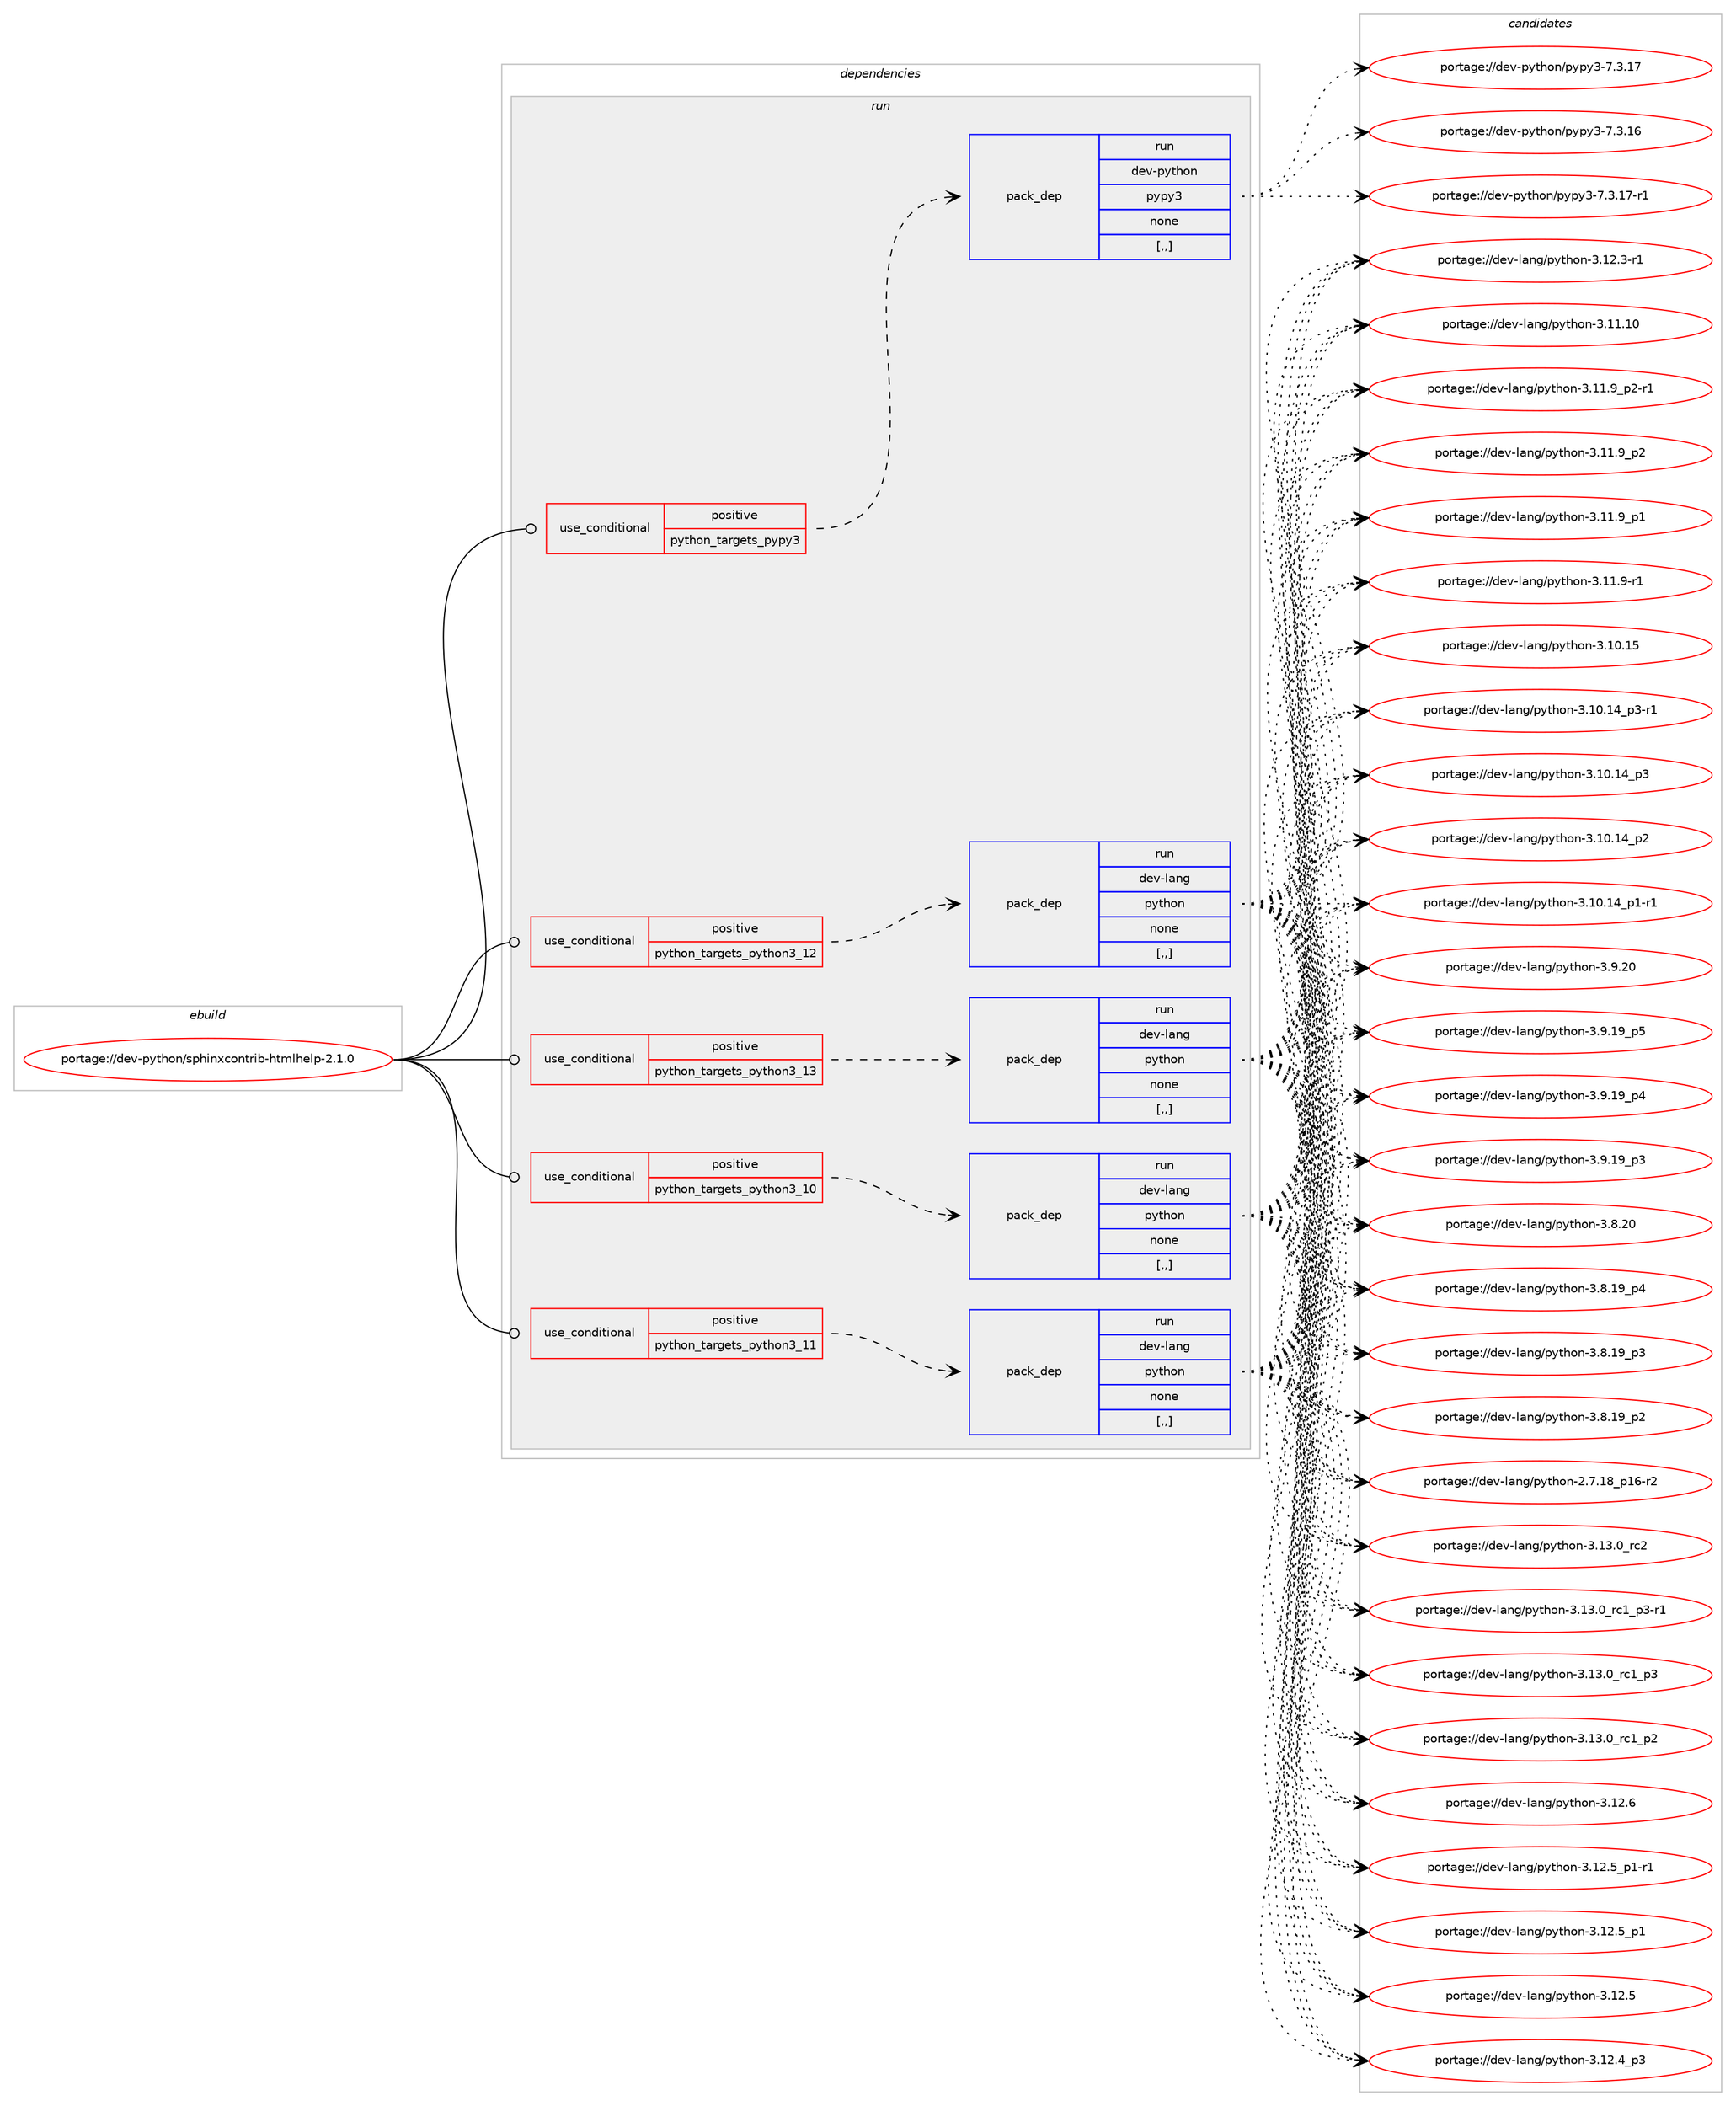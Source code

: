 digraph prolog {

# *************
# Graph options
# *************

newrank=true;
concentrate=true;
compound=true;
graph [rankdir=LR,fontname=Helvetica,fontsize=10,ranksep=1.5];#, ranksep=2.5, nodesep=0.2];
edge  [arrowhead=vee];
node  [fontname=Helvetica,fontsize=10];

# **********
# The ebuild
# **********

subgraph cluster_leftcol {
color=gray;
label=<<i>ebuild</i>>;
id [label="portage://dev-python/sphinxcontrib-htmlhelp-2.1.0", color=red, width=4, href="../dev-python/sphinxcontrib-htmlhelp-2.1.0.svg"];
}

# ****************
# The dependencies
# ****************

subgraph cluster_midcol {
color=gray;
label=<<i>dependencies</i>>;
subgraph cluster_compile {
fillcolor="#eeeeee";
style=filled;
label=<<i>compile</i>>;
}
subgraph cluster_compileandrun {
fillcolor="#eeeeee";
style=filled;
label=<<i>compile and run</i>>;
}
subgraph cluster_run {
fillcolor="#eeeeee";
style=filled;
label=<<i>run</i>>;
subgraph cond170556 {
dependency659459 [label=<<TABLE BORDER="0" CELLBORDER="1" CELLSPACING="0" CELLPADDING="4"><TR><TD ROWSPAN="3" CELLPADDING="10">use_conditional</TD></TR><TR><TD>positive</TD></TR><TR><TD>python_targets_pypy3</TD></TR></TABLE>>, shape=none, color=red];
subgraph pack484041 {
dependency659460 [label=<<TABLE BORDER="0" CELLBORDER="1" CELLSPACING="0" CELLPADDING="4" WIDTH="220"><TR><TD ROWSPAN="6" CELLPADDING="30">pack_dep</TD></TR><TR><TD WIDTH="110">run</TD></TR><TR><TD>dev-python</TD></TR><TR><TD>pypy3</TD></TR><TR><TD>none</TD></TR><TR><TD>[,,]</TD></TR></TABLE>>, shape=none, color=blue];
}
dependency659459:e -> dependency659460:w [weight=20,style="dashed",arrowhead="vee"];
}
id:e -> dependency659459:w [weight=20,style="solid",arrowhead="odot"];
subgraph cond170557 {
dependency659461 [label=<<TABLE BORDER="0" CELLBORDER="1" CELLSPACING="0" CELLPADDING="4"><TR><TD ROWSPAN="3" CELLPADDING="10">use_conditional</TD></TR><TR><TD>positive</TD></TR><TR><TD>python_targets_python3_10</TD></TR></TABLE>>, shape=none, color=red];
subgraph pack484042 {
dependency659462 [label=<<TABLE BORDER="0" CELLBORDER="1" CELLSPACING="0" CELLPADDING="4" WIDTH="220"><TR><TD ROWSPAN="6" CELLPADDING="30">pack_dep</TD></TR><TR><TD WIDTH="110">run</TD></TR><TR><TD>dev-lang</TD></TR><TR><TD>python</TD></TR><TR><TD>none</TD></TR><TR><TD>[,,]</TD></TR></TABLE>>, shape=none, color=blue];
}
dependency659461:e -> dependency659462:w [weight=20,style="dashed",arrowhead="vee"];
}
id:e -> dependency659461:w [weight=20,style="solid",arrowhead="odot"];
subgraph cond170558 {
dependency659463 [label=<<TABLE BORDER="0" CELLBORDER="1" CELLSPACING="0" CELLPADDING="4"><TR><TD ROWSPAN="3" CELLPADDING="10">use_conditional</TD></TR><TR><TD>positive</TD></TR><TR><TD>python_targets_python3_11</TD></TR></TABLE>>, shape=none, color=red];
subgraph pack484043 {
dependency659464 [label=<<TABLE BORDER="0" CELLBORDER="1" CELLSPACING="0" CELLPADDING="4" WIDTH="220"><TR><TD ROWSPAN="6" CELLPADDING="30">pack_dep</TD></TR><TR><TD WIDTH="110">run</TD></TR><TR><TD>dev-lang</TD></TR><TR><TD>python</TD></TR><TR><TD>none</TD></TR><TR><TD>[,,]</TD></TR></TABLE>>, shape=none, color=blue];
}
dependency659463:e -> dependency659464:w [weight=20,style="dashed",arrowhead="vee"];
}
id:e -> dependency659463:w [weight=20,style="solid",arrowhead="odot"];
subgraph cond170559 {
dependency659465 [label=<<TABLE BORDER="0" CELLBORDER="1" CELLSPACING="0" CELLPADDING="4"><TR><TD ROWSPAN="3" CELLPADDING="10">use_conditional</TD></TR><TR><TD>positive</TD></TR><TR><TD>python_targets_python3_12</TD></TR></TABLE>>, shape=none, color=red];
subgraph pack484044 {
dependency659466 [label=<<TABLE BORDER="0" CELLBORDER="1" CELLSPACING="0" CELLPADDING="4" WIDTH="220"><TR><TD ROWSPAN="6" CELLPADDING="30">pack_dep</TD></TR><TR><TD WIDTH="110">run</TD></TR><TR><TD>dev-lang</TD></TR><TR><TD>python</TD></TR><TR><TD>none</TD></TR><TR><TD>[,,]</TD></TR></TABLE>>, shape=none, color=blue];
}
dependency659465:e -> dependency659466:w [weight=20,style="dashed",arrowhead="vee"];
}
id:e -> dependency659465:w [weight=20,style="solid",arrowhead="odot"];
subgraph cond170560 {
dependency659467 [label=<<TABLE BORDER="0" CELLBORDER="1" CELLSPACING="0" CELLPADDING="4"><TR><TD ROWSPAN="3" CELLPADDING="10">use_conditional</TD></TR><TR><TD>positive</TD></TR><TR><TD>python_targets_python3_13</TD></TR></TABLE>>, shape=none, color=red];
subgraph pack484045 {
dependency659468 [label=<<TABLE BORDER="0" CELLBORDER="1" CELLSPACING="0" CELLPADDING="4" WIDTH="220"><TR><TD ROWSPAN="6" CELLPADDING="30">pack_dep</TD></TR><TR><TD WIDTH="110">run</TD></TR><TR><TD>dev-lang</TD></TR><TR><TD>python</TD></TR><TR><TD>none</TD></TR><TR><TD>[,,]</TD></TR></TABLE>>, shape=none, color=blue];
}
dependency659467:e -> dependency659468:w [weight=20,style="dashed",arrowhead="vee"];
}
id:e -> dependency659467:w [weight=20,style="solid",arrowhead="odot"];
}
}

# **************
# The candidates
# **************

subgraph cluster_choices {
rank=same;
color=gray;
label=<<i>candidates</i>>;

subgraph choice484041 {
color=black;
nodesep=1;
choice100101118451121211161041111104711212111212151455546514649554511449 [label="portage://dev-python/pypy3-7.3.17-r1", color=red, width=4,href="../dev-python/pypy3-7.3.17-r1.svg"];
choice10010111845112121116104111110471121211121215145554651464955 [label="portage://dev-python/pypy3-7.3.17", color=red, width=4,href="../dev-python/pypy3-7.3.17.svg"];
choice10010111845112121116104111110471121211121215145554651464954 [label="portage://dev-python/pypy3-7.3.16", color=red, width=4,href="../dev-python/pypy3-7.3.16.svg"];
dependency659460:e -> choice100101118451121211161041111104711212111212151455546514649554511449:w [style=dotted,weight="100"];
dependency659460:e -> choice10010111845112121116104111110471121211121215145554651464955:w [style=dotted,weight="100"];
dependency659460:e -> choice10010111845112121116104111110471121211121215145554651464954:w [style=dotted,weight="100"];
}
subgraph choice484042 {
color=black;
nodesep=1;
choice10010111845108971101034711212111610411111045514649514648951149950 [label="portage://dev-lang/python-3.13.0_rc2", color=red, width=4,href="../dev-lang/python-3.13.0_rc2.svg"];
choice1001011184510897110103471121211161041111104551464951464895114994995112514511449 [label="portage://dev-lang/python-3.13.0_rc1_p3-r1", color=red, width=4,href="../dev-lang/python-3.13.0_rc1_p3-r1.svg"];
choice100101118451089711010347112121116104111110455146495146489511499499511251 [label="portage://dev-lang/python-3.13.0_rc1_p3", color=red, width=4,href="../dev-lang/python-3.13.0_rc1_p3.svg"];
choice100101118451089711010347112121116104111110455146495146489511499499511250 [label="portage://dev-lang/python-3.13.0_rc1_p2", color=red, width=4,href="../dev-lang/python-3.13.0_rc1_p2.svg"];
choice10010111845108971101034711212111610411111045514649504654 [label="portage://dev-lang/python-3.12.6", color=red, width=4,href="../dev-lang/python-3.12.6.svg"];
choice1001011184510897110103471121211161041111104551464950465395112494511449 [label="portage://dev-lang/python-3.12.5_p1-r1", color=red, width=4,href="../dev-lang/python-3.12.5_p1-r1.svg"];
choice100101118451089711010347112121116104111110455146495046539511249 [label="portage://dev-lang/python-3.12.5_p1", color=red, width=4,href="../dev-lang/python-3.12.5_p1.svg"];
choice10010111845108971101034711212111610411111045514649504653 [label="portage://dev-lang/python-3.12.5", color=red, width=4,href="../dev-lang/python-3.12.5.svg"];
choice100101118451089711010347112121116104111110455146495046529511251 [label="portage://dev-lang/python-3.12.4_p3", color=red, width=4,href="../dev-lang/python-3.12.4_p3.svg"];
choice100101118451089711010347112121116104111110455146495046514511449 [label="portage://dev-lang/python-3.12.3-r1", color=red, width=4,href="../dev-lang/python-3.12.3-r1.svg"];
choice1001011184510897110103471121211161041111104551464949464948 [label="portage://dev-lang/python-3.11.10", color=red, width=4,href="../dev-lang/python-3.11.10.svg"];
choice1001011184510897110103471121211161041111104551464949465795112504511449 [label="portage://dev-lang/python-3.11.9_p2-r1", color=red, width=4,href="../dev-lang/python-3.11.9_p2-r1.svg"];
choice100101118451089711010347112121116104111110455146494946579511250 [label="portage://dev-lang/python-3.11.9_p2", color=red, width=4,href="../dev-lang/python-3.11.9_p2.svg"];
choice100101118451089711010347112121116104111110455146494946579511249 [label="portage://dev-lang/python-3.11.9_p1", color=red, width=4,href="../dev-lang/python-3.11.9_p1.svg"];
choice100101118451089711010347112121116104111110455146494946574511449 [label="portage://dev-lang/python-3.11.9-r1", color=red, width=4,href="../dev-lang/python-3.11.9-r1.svg"];
choice1001011184510897110103471121211161041111104551464948464953 [label="portage://dev-lang/python-3.10.15", color=red, width=4,href="../dev-lang/python-3.10.15.svg"];
choice100101118451089711010347112121116104111110455146494846495295112514511449 [label="portage://dev-lang/python-3.10.14_p3-r1", color=red, width=4,href="../dev-lang/python-3.10.14_p3-r1.svg"];
choice10010111845108971101034711212111610411111045514649484649529511251 [label="portage://dev-lang/python-3.10.14_p3", color=red, width=4,href="../dev-lang/python-3.10.14_p3.svg"];
choice10010111845108971101034711212111610411111045514649484649529511250 [label="portage://dev-lang/python-3.10.14_p2", color=red, width=4,href="../dev-lang/python-3.10.14_p2.svg"];
choice100101118451089711010347112121116104111110455146494846495295112494511449 [label="portage://dev-lang/python-3.10.14_p1-r1", color=red, width=4,href="../dev-lang/python-3.10.14_p1-r1.svg"];
choice10010111845108971101034711212111610411111045514657465048 [label="portage://dev-lang/python-3.9.20", color=red, width=4,href="../dev-lang/python-3.9.20.svg"];
choice100101118451089711010347112121116104111110455146574649579511253 [label="portage://dev-lang/python-3.9.19_p5", color=red, width=4,href="../dev-lang/python-3.9.19_p5.svg"];
choice100101118451089711010347112121116104111110455146574649579511252 [label="portage://dev-lang/python-3.9.19_p4", color=red, width=4,href="../dev-lang/python-3.9.19_p4.svg"];
choice100101118451089711010347112121116104111110455146574649579511251 [label="portage://dev-lang/python-3.9.19_p3", color=red, width=4,href="../dev-lang/python-3.9.19_p3.svg"];
choice10010111845108971101034711212111610411111045514656465048 [label="portage://dev-lang/python-3.8.20", color=red, width=4,href="../dev-lang/python-3.8.20.svg"];
choice100101118451089711010347112121116104111110455146564649579511252 [label="portage://dev-lang/python-3.8.19_p4", color=red, width=4,href="../dev-lang/python-3.8.19_p4.svg"];
choice100101118451089711010347112121116104111110455146564649579511251 [label="portage://dev-lang/python-3.8.19_p3", color=red, width=4,href="../dev-lang/python-3.8.19_p3.svg"];
choice100101118451089711010347112121116104111110455146564649579511250 [label="portage://dev-lang/python-3.8.19_p2", color=red, width=4,href="../dev-lang/python-3.8.19_p2.svg"];
choice100101118451089711010347112121116104111110455046554649569511249544511450 [label="portage://dev-lang/python-2.7.18_p16-r2", color=red, width=4,href="../dev-lang/python-2.7.18_p16-r2.svg"];
dependency659462:e -> choice10010111845108971101034711212111610411111045514649514648951149950:w [style=dotted,weight="100"];
dependency659462:e -> choice1001011184510897110103471121211161041111104551464951464895114994995112514511449:w [style=dotted,weight="100"];
dependency659462:e -> choice100101118451089711010347112121116104111110455146495146489511499499511251:w [style=dotted,weight="100"];
dependency659462:e -> choice100101118451089711010347112121116104111110455146495146489511499499511250:w [style=dotted,weight="100"];
dependency659462:e -> choice10010111845108971101034711212111610411111045514649504654:w [style=dotted,weight="100"];
dependency659462:e -> choice1001011184510897110103471121211161041111104551464950465395112494511449:w [style=dotted,weight="100"];
dependency659462:e -> choice100101118451089711010347112121116104111110455146495046539511249:w [style=dotted,weight="100"];
dependency659462:e -> choice10010111845108971101034711212111610411111045514649504653:w [style=dotted,weight="100"];
dependency659462:e -> choice100101118451089711010347112121116104111110455146495046529511251:w [style=dotted,weight="100"];
dependency659462:e -> choice100101118451089711010347112121116104111110455146495046514511449:w [style=dotted,weight="100"];
dependency659462:e -> choice1001011184510897110103471121211161041111104551464949464948:w [style=dotted,weight="100"];
dependency659462:e -> choice1001011184510897110103471121211161041111104551464949465795112504511449:w [style=dotted,weight="100"];
dependency659462:e -> choice100101118451089711010347112121116104111110455146494946579511250:w [style=dotted,weight="100"];
dependency659462:e -> choice100101118451089711010347112121116104111110455146494946579511249:w [style=dotted,weight="100"];
dependency659462:e -> choice100101118451089711010347112121116104111110455146494946574511449:w [style=dotted,weight="100"];
dependency659462:e -> choice1001011184510897110103471121211161041111104551464948464953:w [style=dotted,weight="100"];
dependency659462:e -> choice100101118451089711010347112121116104111110455146494846495295112514511449:w [style=dotted,weight="100"];
dependency659462:e -> choice10010111845108971101034711212111610411111045514649484649529511251:w [style=dotted,weight="100"];
dependency659462:e -> choice10010111845108971101034711212111610411111045514649484649529511250:w [style=dotted,weight="100"];
dependency659462:e -> choice100101118451089711010347112121116104111110455146494846495295112494511449:w [style=dotted,weight="100"];
dependency659462:e -> choice10010111845108971101034711212111610411111045514657465048:w [style=dotted,weight="100"];
dependency659462:e -> choice100101118451089711010347112121116104111110455146574649579511253:w [style=dotted,weight="100"];
dependency659462:e -> choice100101118451089711010347112121116104111110455146574649579511252:w [style=dotted,weight="100"];
dependency659462:e -> choice100101118451089711010347112121116104111110455146574649579511251:w [style=dotted,weight="100"];
dependency659462:e -> choice10010111845108971101034711212111610411111045514656465048:w [style=dotted,weight="100"];
dependency659462:e -> choice100101118451089711010347112121116104111110455146564649579511252:w [style=dotted,weight="100"];
dependency659462:e -> choice100101118451089711010347112121116104111110455146564649579511251:w [style=dotted,weight="100"];
dependency659462:e -> choice100101118451089711010347112121116104111110455146564649579511250:w [style=dotted,weight="100"];
dependency659462:e -> choice100101118451089711010347112121116104111110455046554649569511249544511450:w [style=dotted,weight="100"];
}
subgraph choice484043 {
color=black;
nodesep=1;
choice10010111845108971101034711212111610411111045514649514648951149950 [label="portage://dev-lang/python-3.13.0_rc2", color=red, width=4,href="../dev-lang/python-3.13.0_rc2.svg"];
choice1001011184510897110103471121211161041111104551464951464895114994995112514511449 [label="portage://dev-lang/python-3.13.0_rc1_p3-r1", color=red, width=4,href="../dev-lang/python-3.13.0_rc1_p3-r1.svg"];
choice100101118451089711010347112121116104111110455146495146489511499499511251 [label="portage://dev-lang/python-3.13.0_rc1_p3", color=red, width=4,href="../dev-lang/python-3.13.0_rc1_p3.svg"];
choice100101118451089711010347112121116104111110455146495146489511499499511250 [label="portage://dev-lang/python-3.13.0_rc1_p2", color=red, width=4,href="../dev-lang/python-3.13.0_rc1_p2.svg"];
choice10010111845108971101034711212111610411111045514649504654 [label="portage://dev-lang/python-3.12.6", color=red, width=4,href="../dev-lang/python-3.12.6.svg"];
choice1001011184510897110103471121211161041111104551464950465395112494511449 [label="portage://dev-lang/python-3.12.5_p1-r1", color=red, width=4,href="../dev-lang/python-3.12.5_p1-r1.svg"];
choice100101118451089711010347112121116104111110455146495046539511249 [label="portage://dev-lang/python-3.12.5_p1", color=red, width=4,href="../dev-lang/python-3.12.5_p1.svg"];
choice10010111845108971101034711212111610411111045514649504653 [label="portage://dev-lang/python-3.12.5", color=red, width=4,href="../dev-lang/python-3.12.5.svg"];
choice100101118451089711010347112121116104111110455146495046529511251 [label="portage://dev-lang/python-3.12.4_p3", color=red, width=4,href="../dev-lang/python-3.12.4_p3.svg"];
choice100101118451089711010347112121116104111110455146495046514511449 [label="portage://dev-lang/python-3.12.3-r1", color=red, width=4,href="../dev-lang/python-3.12.3-r1.svg"];
choice1001011184510897110103471121211161041111104551464949464948 [label="portage://dev-lang/python-3.11.10", color=red, width=4,href="../dev-lang/python-3.11.10.svg"];
choice1001011184510897110103471121211161041111104551464949465795112504511449 [label="portage://dev-lang/python-3.11.9_p2-r1", color=red, width=4,href="../dev-lang/python-3.11.9_p2-r1.svg"];
choice100101118451089711010347112121116104111110455146494946579511250 [label="portage://dev-lang/python-3.11.9_p2", color=red, width=4,href="../dev-lang/python-3.11.9_p2.svg"];
choice100101118451089711010347112121116104111110455146494946579511249 [label="portage://dev-lang/python-3.11.9_p1", color=red, width=4,href="../dev-lang/python-3.11.9_p1.svg"];
choice100101118451089711010347112121116104111110455146494946574511449 [label="portage://dev-lang/python-3.11.9-r1", color=red, width=4,href="../dev-lang/python-3.11.9-r1.svg"];
choice1001011184510897110103471121211161041111104551464948464953 [label="portage://dev-lang/python-3.10.15", color=red, width=4,href="../dev-lang/python-3.10.15.svg"];
choice100101118451089711010347112121116104111110455146494846495295112514511449 [label="portage://dev-lang/python-3.10.14_p3-r1", color=red, width=4,href="../dev-lang/python-3.10.14_p3-r1.svg"];
choice10010111845108971101034711212111610411111045514649484649529511251 [label="portage://dev-lang/python-3.10.14_p3", color=red, width=4,href="../dev-lang/python-3.10.14_p3.svg"];
choice10010111845108971101034711212111610411111045514649484649529511250 [label="portage://dev-lang/python-3.10.14_p2", color=red, width=4,href="../dev-lang/python-3.10.14_p2.svg"];
choice100101118451089711010347112121116104111110455146494846495295112494511449 [label="portage://dev-lang/python-3.10.14_p1-r1", color=red, width=4,href="../dev-lang/python-3.10.14_p1-r1.svg"];
choice10010111845108971101034711212111610411111045514657465048 [label="portage://dev-lang/python-3.9.20", color=red, width=4,href="../dev-lang/python-3.9.20.svg"];
choice100101118451089711010347112121116104111110455146574649579511253 [label="portage://dev-lang/python-3.9.19_p5", color=red, width=4,href="../dev-lang/python-3.9.19_p5.svg"];
choice100101118451089711010347112121116104111110455146574649579511252 [label="portage://dev-lang/python-3.9.19_p4", color=red, width=4,href="../dev-lang/python-3.9.19_p4.svg"];
choice100101118451089711010347112121116104111110455146574649579511251 [label="portage://dev-lang/python-3.9.19_p3", color=red, width=4,href="../dev-lang/python-3.9.19_p3.svg"];
choice10010111845108971101034711212111610411111045514656465048 [label="portage://dev-lang/python-3.8.20", color=red, width=4,href="../dev-lang/python-3.8.20.svg"];
choice100101118451089711010347112121116104111110455146564649579511252 [label="portage://dev-lang/python-3.8.19_p4", color=red, width=4,href="../dev-lang/python-3.8.19_p4.svg"];
choice100101118451089711010347112121116104111110455146564649579511251 [label="portage://dev-lang/python-3.8.19_p3", color=red, width=4,href="../dev-lang/python-3.8.19_p3.svg"];
choice100101118451089711010347112121116104111110455146564649579511250 [label="portage://dev-lang/python-3.8.19_p2", color=red, width=4,href="../dev-lang/python-3.8.19_p2.svg"];
choice100101118451089711010347112121116104111110455046554649569511249544511450 [label="portage://dev-lang/python-2.7.18_p16-r2", color=red, width=4,href="../dev-lang/python-2.7.18_p16-r2.svg"];
dependency659464:e -> choice10010111845108971101034711212111610411111045514649514648951149950:w [style=dotted,weight="100"];
dependency659464:e -> choice1001011184510897110103471121211161041111104551464951464895114994995112514511449:w [style=dotted,weight="100"];
dependency659464:e -> choice100101118451089711010347112121116104111110455146495146489511499499511251:w [style=dotted,weight="100"];
dependency659464:e -> choice100101118451089711010347112121116104111110455146495146489511499499511250:w [style=dotted,weight="100"];
dependency659464:e -> choice10010111845108971101034711212111610411111045514649504654:w [style=dotted,weight="100"];
dependency659464:e -> choice1001011184510897110103471121211161041111104551464950465395112494511449:w [style=dotted,weight="100"];
dependency659464:e -> choice100101118451089711010347112121116104111110455146495046539511249:w [style=dotted,weight="100"];
dependency659464:e -> choice10010111845108971101034711212111610411111045514649504653:w [style=dotted,weight="100"];
dependency659464:e -> choice100101118451089711010347112121116104111110455146495046529511251:w [style=dotted,weight="100"];
dependency659464:e -> choice100101118451089711010347112121116104111110455146495046514511449:w [style=dotted,weight="100"];
dependency659464:e -> choice1001011184510897110103471121211161041111104551464949464948:w [style=dotted,weight="100"];
dependency659464:e -> choice1001011184510897110103471121211161041111104551464949465795112504511449:w [style=dotted,weight="100"];
dependency659464:e -> choice100101118451089711010347112121116104111110455146494946579511250:w [style=dotted,weight="100"];
dependency659464:e -> choice100101118451089711010347112121116104111110455146494946579511249:w [style=dotted,weight="100"];
dependency659464:e -> choice100101118451089711010347112121116104111110455146494946574511449:w [style=dotted,weight="100"];
dependency659464:e -> choice1001011184510897110103471121211161041111104551464948464953:w [style=dotted,weight="100"];
dependency659464:e -> choice100101118451089711010347112121116104111110455146494846495295112514511449:w [style=dotted,weight="100"];
dependency659464:e -> choice10010111845108971101034711212111610411111045514649484649529511251:w [style=dotted,weight="100"];
dependency659464:e -> choice10010111845108971101034711212111610411111045514649484649529511250:w [style=dotted,weight="100"];
dependency659464:e -> choice100101118451089711010347112121116104111110455146494846495295112494511449:w [style=dotted,weight="100"];
dependency659464:e -> choice10010111845108971101034711212111610411111045514657465048:w [style=dotted,weight="100"];
dependency659464:e -> choice100101118451089711010347112121116104111110455146574649579511253:w [style=dotted,weight="100"];
dependency659464:e -> choice100101118451089711010347112121116104111110455146574649579511252:w [style=dotted,weight="100"];
dependency659464:e -> choice100101118451089711010347112121116104111110455146574649579511251:w [style=dotted,weight="100"];
dependency659464:e -> choice10010111845108971101034711212111610411111045514656465048:w [style=dotted,weight="100"];
dependency659464:e -> choice100101118451089711010347112121116104111110455146564649579511252:w [style=dotted,weight="100"];
dependency659464:e -> choice100101118451089711010347112121116104111110455146564649579511251:w [style=dotted,weight="100"];
dependency659464:e -> choice100101118451089711010347112121116104111110455146564649579511250:w [style=dotted,weight="100"];
dependency659464:e -> choice100101118451089711010347112121116104111110455046554649569511249544511450:w [style=dotted,weight="100"];
}
subgraph choice484044 {
color=black;
nodesep=1;
choice10010111845108971101034711212111610411111045514649514648951149950 [label="portage://dev-lang/python-3.13.0_rc2", color=red, width=4,href="../dev-lang/python-3.13.0_rc2.svg"];
choice1001011184510897110103471121211161041111104551464951464895114994995112514511449 [label="portage://dev-lang/python-3.13.0_rc1_p3-r1", color=red, width=4,href="../dev-lang/python-3.13.0_rc1_p3-r1.svg"];
choice100101118451089711010347112121116104111110455146495146489511499499511251 [label="portage://dev-lang/python-3.13.0_rc1_p3", color=red, width=4,href="../dev-lang/python-3.13.0_rc1_p3.svg"];
choice100101118451089711010347112121116104111110455146495146489511499499511250 [label="portage://dev-lang/python-3.13.0_rc1_p2", color=red, width=4,href="../dev-lang/python-3.13.0_rc1_p2.svg"];
choice10010111845108971101034711212111610411111045514649504654 [label="portage://dev-lang/python-3.12.6", color=red, width=4,href="../dev-lang/python-3.12.6.svg"];
choice1001011184510897110103471121211161041111104551464950465395112494511449 [label="portage://dev-lang/python-3.12.5_p1-r1", color=red, width=4,href="../dev-lang/python-3.12.5_p1-r1.svg"];
choice100101118451089711010347112121116104111110455146495046539511249 [label="portage://dev-lang/python-3.12.5_p1", color=red, width=4,href="../dev-lang/python-3.12.5_p1.svg"];
choice10010111845108971101034711212111610411111045514649504653 [label="portage://dev-lang/python-3.12.5", color=red, width=4,href="../dev-lang/python-3.12.5.svg"];
choice100101118451089711010347112121116104111110455146495046529511251 [label="portage://dev-lang/python-3.12.4_p3", color=red, width=4,href="../dev-lang/python-3.12.4_p3.svg"];
choice100101118451089711010347112121116104111110455146495046514511449 [label="portage://dev-lang/python-3.12.3-r1", color=red, width=4,href="../dev-lang/python-3.12.3-r1.svg"];
choice1001011184510897110103471121211161041111104551464949464948 [label="portage://dev-lang/python-3.11.10", color=red, width=4,href="../dev-lang/python-3.11.10.svg"];
choice1001011184510897110103471121211161041111104551464949465795112504511449 [label="portage://dev-lang/python-3.11.9_p2-r1", color=red, width=4,href="../dev-lang/python-3.11.9_p2-r1.svg"];
choice100101118451089711010347112121116104111110455146494946579511250 [label="portage://dev-lang/python-3.11.9_p2", color=red, width=4,href="../dev-lang/python-3.11.9_p2.svg"];
choice100101118451089711010347112121116104111110455146494946579511249 [label="portage://dev-lang/python-3.11.9_p1", color=red, width=4,href="../dev-lang/python-3.11.9_p1.svg"];
choice100101118451089711010347112121116104111110455146494946574511449 [label="portage://dev-lang/python-3.11.9-r1", color=red, width=4,href="../dev-lang/python-3.11.9-r1.svg"];
choice1001011184510897110103471121211161041111104551464948464953 [label="portage://dev-lang/python-3.10.15", color=red, width=4,href="../dev-lang/python-3.10.15.svg"];
choice100101118451089711010347112121116104111110455146494846495295112514511449 [label="portage://dev-lang/python-3.10.14_p3-r1", color=red, width=4,href="../dev-lang/python-3.10.14_p3-r1.svg"];
choice10010111845108971101034711212111610411111045514649484649529511251 [label="portage://dev-lang/python-3.10.14_p3", color=red, width=4,href="../dev-lang/python-3.10.14_p3.svg"];
choice10010111845108971101034711212111610411111045514649484649529511250 [label="portage://dev-lang/python-3.10.14_p2", color=red, width=4,href="../dev-lang/python-3.10.14_p2.svg"];
choice100101118451089711010347112121116104111110455146494846495295112494511449 [label="portage://dev-lang/python-3.10.14_p1-r1", color=red, width=4,href="../dev-lang/python-3.10.14_p1-r1.svg"];
choice10010111845108971101034711212111610411111045514657465048 [label="portage://dev-lang/python-3.9.20", color=red, width=4,href="../dev-lang/python-3.9.20.svg"];
choice100101118451089711010347112121116104111110455146574649579511253 [label="portage://dev-lang/python-3.9.19_p5", color=red, width=4,href="../dev-lang/python-3.9.19_p5.svg"];
choice100101118451089711010347112121116104111110455146574649579511252 [label="portage://dev-lang/python-3.9.19_p4", color=red, width=4,href="../dev-lang/python-3.9.19_p4.svg"];
choice100101118451089711010347112121116104111110455146574649579511251 [label="portage://dev-lang/python-3.9.19_p3", color=red, width=4,href="../dev-lang/python-3.9.19_p3.svg"];
choice10010111845108971101034711212111610411111045514656465048 [label="portage://dev-lang/python-3.8.20", color=red, width=4,href="../dev-lang/python-3.8.20.svg"];
choice100101118451089711010347112121116104111110455146564649579511252 [label="portage://dev-lang/python-3.8.19_p4", color=red, width=4,href="../dev-lang/python-3.8.19_p4.svg"];
choice100101118451089711010347112121116104111110455146564649579511251 [label="portage://dev-lang/python-3.8.19_p3", color=red, width=4,href="../dev-lang/python-3.8.19_p3.svg"];
choice100101118451089711010347112121116104111110455146564649579511250 [label="portage://dev-lang/python-3.8.19_p2", color=red, width=4,href="../dev-lang/python-3.8.19_p2.svg"];
choice100101118451089711010347112121116104111110455046554649569511249544511450 [label="portage://dev-lang/python-2.7.18_p16-r2", color=red, width=4,href="../dev-lang/python-2.7.18_p16-r2.svg"];
dependency659466:e -> choice10010111845108971101034711212111610411111045514649514648951149950:w [style=dotted,weight="100"];
dependency659466:e -> choice1001011184510897110103471121211161041111104551464951464895114994995112514511449:w [style=dotted,weight="100"];
dependency659466:e -> choice100101118451089711010347112121116104111110455146495146489511499499511251:w [style=dotted,weight="100"];
dependency659466:e -> choice100101118451089711010347112121116104111110455146495146489511499499511250:w [style=dotted,weight="100"];
dependency659466:e -> choice10010111845108971101034711212111610411111045514649504654:w [style=dotted,weight="100"];
dependency659466:e -> choice1001011184510897110103471121211161041111104551464950465395112494511449:w [style=dotted,weight="100"];
dependency659466:e -> choice100101118451089711010347112121116104111110455146495046539511249:w [style=dotted,weight="100"];
dependency659466:e -> choice10010111845108971101034711212111610411111045514649504653:w [style=dotted,weight="100"];
dependency659466:e -> choice100101118451089711010347112121116104111110455146495046529511251:w [style=dotted,weight="100"];
dependency659466:e -> choice100101118451089711010347112121116104111110455146495046514511449:w [style=dotted,weight="100"];
dependency659466:e -> choice1001011184510897110103471121211161041111104551464949464948:w [style=dotted,weight="100"];
dependency659466:e -> choice1001011184510897110103471121211161041111104551464949465795112504511449:w [style=dotted,weight="100"];
dependency659466:e -> choice100101118451089711010347112121116104111110455146494946579511250:w [style=dotted,weight="100"];
dependency659466:e -> choice100101118451089711010347112121116104111110455146494946579511249:w [style=dotted,weight="100"];
dependency659466:e -> choice100101118451089711010347112121116104111110455146494946574511449:w [style=dotted,weight="100"];
dependency659466:e -> choice1001011184510897110103471121211161041111104551464948464953:w [style=dotted,weight="100"];
dependency659466:e -> choice100101118451089711010347112121116104111110455146494846495295112514511449:w [style=dotted,weight="100"];
dependency659466:e -> choice10010111845108971101034711212111610411111045514649484649529511251:w [style=dotted,weight="100"];
dependency659466:e -> choice10010111845108971101034711212111610411111045514649484649529511250:w [style=dotted,weight="100"];
dependency659466:e -> choice100101118451089711010347112121116104111110455146494846495295112494511449:w [style=dotted,weight="100"];
dependency659466:e -> choice10010111845108971101034711212111610411111045514657465048:w [style=dotted,weight="100"];
dependency659466:e -> choice100101118451089711010347112121116104111110455146574649579511253:w [style=dotted,weight="100"];
dependency659466:e -> choice100101118451089711010347112121116104111110455146574649579511252:w [style=dotted,weight="100"];
dependency659466:e -> choice100101118451089711010347112121116104111110455146574649579511251:w [style=dotted,weight="100"];
dependency659466:e -> choice10010111845108971101034711212111610411111045514656465048:w [style=dotted,weight="100"];
dependency659466:e -> choice100101118451089711010347112121116104111110455146564649579511252:w [style=dotted,weight="100"];
dependency659466:e -> choice100101118451089711010347112121116104111110455146564649579511251:w [style=dotted,weight="100"];
dependency659466:e -> choice100101118451089711010347112121116104111110455146564649579511250:w [style=dotted,weight="100"];
dependency659466:e -> choice100101118451089711010347112121116104111110455046554649569511249544511450:w [style=dotted,weight="100"];
}
subgraph choice484045 {
color=black;
nodesep=1;
choice10010111845108971101034711212111610411111045514649514648951149950 [label="portage://dev-lang/python-3.13.0_rc2", color=red, width=4,href="../dev-lang/python-3.13.0_rc2.svg"];
choice1001011184510897110103471121211161041111104551464951464895114994995112514511449 [label="portage://dev-lang/python-3.13.0_rc1_p3-r1", color=red, width=4,href="../dev-lang/python-3.13.0_rc1_p3-r1.svg"];
choice100101118451089711010347112121116104111110455146495146489511499499511251 [label="portage://dev-lang/python-3.13.0_rc1_p3", color=red, width=4,href="../dev-lang/python-3.13.0_rc1_p3.svg"];
choice100101118451089711010347112121116104111110455146495146489511499499511250 [label="portage://dev-lang/python-3.13.0_rc1_p2", color=red, width=4,href="../dev-lang/python-3.13.0_rc1_p2.svg"];
choice10010111845108971101034711212111610411111045514649504654 [label="portage://dev-lang/python-3.12.6", color=red, width=4,href="../dev-lang/python-3.12.6.svg"];
choice1001011184510897110103471121211161041111104551464950465395112494511449 [label="portage://dev-lang/python-3.12.5_p1-r1", color=red, width=4,href="../dev-lang/python-3.12.5_p1-r1.svg"];
choice100101118451089711010347112121116104111110455146495046539511249 [label="portage://dev-lang/python-3.12.5_p1", color=red, width=4,href="../dev-lang/python-3.12.5_p1.svg"];
choice10010111845108971101034711212111610411111045514649504653 [label="portage://dev-lang/python-3.12.5", color=red, width=4,href="../dev-lang/python-3.12.5.svg"];
choice100101118451089711010347112121116104111110455146495046529511251 [label="portage://dev-lang/python-3.12.4_p3", color=red, width=4,href="../dev-lang/python-3.12.4_p3.svg"];
choice100101118451089711010347112121116104111110455146495046514511449 [label="portage://dev-lang/python-3.12.3-r1", color=red, width=4,href="../dev-lang/python-3.12.3-r1.svg"];
choice1001011184510897110103471121211161041111104551464949464948 [label="portage://dev-lang/python-3.11.10", color=red, width=4,href="../dev-lang/python-3.11.10.svg"];
choice1001011184510897110103471121211161041111104551464949465795112504511449 [label="portage://dev-lang/python-3.11.9_p2-r1", color=red, width=4,href="../dev-lang/python-3.11.9_p2-r1.svg"];
choice100101118451089711010347112121116104111110455146494946579511250 [label="portage://dev-lang/python-3.11.9_p2", color=red, width=4,href="../dev-lang/python-3.11.9_p2.svg"];
choice100101118451089711010347112121116104111110455146494946579511249 [label="portage://dev-lang/python-3.11.9_p1", color=red, width=4,href="../dev-lang/python-3.11.9_p1.svg"];
choice100101118451089711010347112121116104111110455146494946574511449 [label="portage://dev-lang/python-3.11.9-r1", color=red, width=4,href="../dev-lang/python-3.11.9-r1.svg"];
choice1001011184510897110103471121211161041111104551464948464953 [label="portage://dev-lang/python-3.10.15", color=red, width=4,href="../dev-lang/python-3.10.15.svg"];
choice100101118451089711010347112121116104111110455146494846495295112514511449 [label="portage://dev-lang/python-3.10.14_p3-r1", color=red, width=4,href="../dev-lang/python-3.10.14_p3-r1.svg"];
choice10010111845108971101034711212111610411111045514649484649529511251 [label="portage://dev-lang/python-3.10.14_p3", color=red, width=4,href="../dev-lang/python-3.10.14_p3.svg"];
choice10010111845108971101034711212111610411111045514649484649529511250 [label="portage://dev-lang/python-3.10.14_p2", color=red, width=4,href="../dev-lang/python-3.10.14_p2.svg"];
choice100101118451089711010347112121116104111110455146494846495295112494511449 [label="portage://dev-lang/python-3.10.14_p1-r1", color=red, width=4,href="../dev-lang/python-3.10.14_p1-r1.svg"];
choice10010111845108971101034711212111610411111045514657465048 [label="portage://dev-lang/python-3.9.20", color=red, width=4,href="../dev-lang/python-3.9.20.svg"];
choice100101118451089711010347112121116104111110455146574649579511253 [label="portage://dev-lang/python-3.9.19_p5", color=red, width=4,href="../dev-lang/python-3.9.19_p5.svg"];
choice100101118451089711010347112121116104111110455146574649579511252 [label="portage://dev-lang/python-3.9.19_p4", color=red, width=4,href="../dev-lang/python-3.9.19_p4.svg"];
choice100101118451089711010347112121116104111110455146574649579511251 [label="portage://dev-lang/python-3.9.19_p3", color=red, width=4,href="../dev-lang/python-3.9.19_p3.svg"];
choice10010111845108971101034711212111610411111045514656465048 [label="portage://dev-lang/python-3.8.20", color=red, width=4,href="../dev-lang/python-3.8.20.svg"];
choice100101118451089711010347112121116104111110455146564649579511252 [label="portage://dev-lang/python-3.8.19_p4", color=red, width=4,href="../dev-lang/python-3.8.19_p4.svg"];
choice100101118451089711010347112121116104111110455146564649579511251 [label="portage://dev-lang/python-3.8.19_p3", color=red, width=4,href="../dev-lang/python-3.8.19_p3.svg"];
choice100101118451089711010347112121116104111110455146564649579511250 [label="portage://dev-lang/python-3.8.19_p2", color=red, width=4,href="../dev-lang/python-3.8.19_p2.svg"];
choice100101118451089711010347112121116104111110455046554649569511249544511450 [label="portage://dev-lang/python-2.7.18_p16-r2", color=red, width=4,href="../dev-lang/python-2.7.18_p16-r2.svg"];
dependency659468:e -> choice10010111845108971101034711212111610411111045514649514648951149950:w [style=dotted,weight="100"];
dependency659468:e -> choice1001011184510897110103471121211161041111104551464951464895114994995112514511449:w [style=dotted,weight="100"];
dependency659468:e -> choice100101118451089711010347112121116104111110455146495146489511499499511251:w [style=dotted,weight="100"];
dependency659468:e -> choice100101118451089711010347112121116104111110455146495146489511499499511250:w [style=dotted,weight="100"];
dependency659468:e -> choice10010111845108971101034711212111610411111045514649504654:w [style=dotted,weight="100"];
dependency659468:e -> choice1001011184510897110103471121211161041111104551464950465395112494511449:w [style=dotted,weight="100"];
dependency659468:e -> choice100101118451089711010347112121116104111110455146495046539511249:w [style=dotted,weight="100"];
dependency659468:e -> choice10010111845108971101034711212111610411111045514649504653:w [style=dotted,weight="100"];
dependency659468:e -> choice100101118451089711010347112121116104111110455146495046529511251:w [style=dotted,weight="100"];
dependency659468:e -> choice100101118451089711010347112121116104111110455146495046514511449:w [style=dotted,weight="100"];
dependency659468:e -> choice1001011184510897110103471121211161041111104551464949464948:w [style=dotted,weight="100"];
dependency659468:e -> choice1001011184510897110103471121211161041111104551464949465795112504511449:w [style=dotted,weight="100"];
dependency659468:e -> choice100101118451089711010347112121116104111110455146494946579511250:w [style=dotted,weight="100"];
dependency659468:e -> choice100101118451089711010347112121116104111110455146494946579511249:w [style=dotted,weight="100"];
dependency659468:e -> choice100101118451089711010347112121116104111110455146494946574511449:w [style=dotted,weight="100"];
dependency659468:e -> choice1001011184510897110103471121211161041111104551464948464953:w [style=dotted,weight="100"];
dependency659468:e -> choice100101118451089711010347112121116104111110455146494846495295112514511449:w [style=dotted,weight="100"];
dependency659468:e -> choice10010111845108971101034711212111610411111045514649484649529511251:w [style=dotted,weight="100"];
dependency659468:e -> choice10010111845108971101034711212111610411111045514649484649529511250:w [style=dotted,weight="100"];
dependency659468:e -> choice100101118451089711010347112121116104111110455146494846495295112494511449:w [style=dotted,weight="100"];
dependency659468:e -> choice10010111845108971101034711212111610411111045514657465048:w [style=dotted,weight="100"];
dependency659468:e -> choice100101118451089711010347112121116104111110455146574649579511253:w [style=dotted,weight="100"];
dependency659468:e -> choice100101118451089711010347112121116104111110455146574649579511252:w [style=dotted,weight="100"];
dependency659468:e -> choice100101118451089711010347112121116104111110455146574649579511251:w [style=dotted,weight="100"];
dependency659468:e -> choice10010111845108971101034711212111610411111045514656465048:w [style=dotted,weight="100"];
dependency659468:e -> choice100101118451089711010347112121116104111110455146564649579511252:w [style=dotted,weight="100"];
dependency659468:e -> choice100101118451089711010347112121116104111110455146564649579511251:w [style=dotted,weight="100"];
dependency659468:e -> choice100101118451089711010347112121116104111110455146564649579511250:w [style=dotted,weight="100"];
dependency659468:e -> choice100101118451089711010347112121116104111110455046554649569511249544511450:w [style=dotted,weight="100"];
}
}

}
